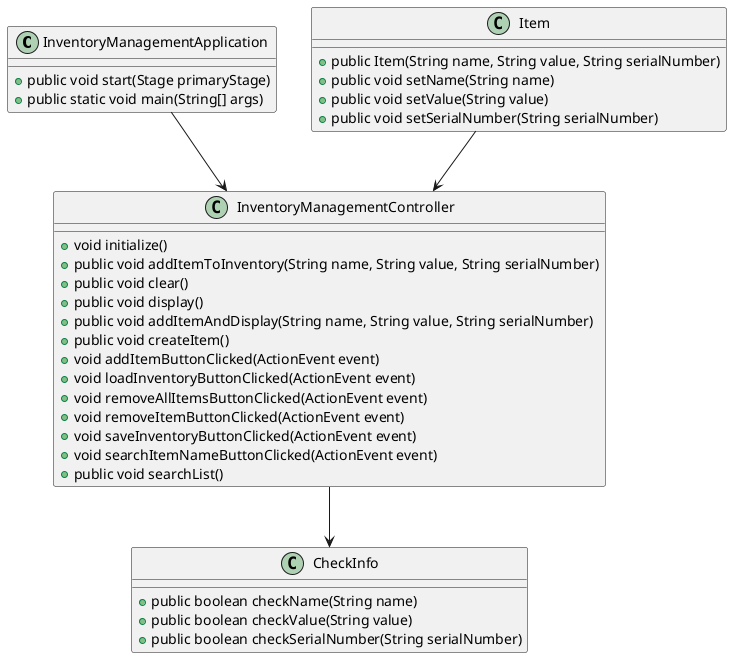@startuml

class InventoryManagementApplication
{
+public void start(Stage primaryStage)
+public static void main(String[] args)
}

class Item
{
+public Item(String name, String value, String serialNumber)
+public void setName(String name)
+public void setValue(String value)
+public void setSerialNumber(String serialNumber)
}

class CheckInfo
{
+public boolean checkName(String name)
+public boolean checkValue(String value)
+public boolean checkSerialNumber(String serialNumber)
}

class InventoryManagementController
{
+void initialize()
+public void addItemToInventory(String name, String value, String serialNumber)
+public void clear()
+public void display()
+public void addItemAndDisplay(String name, String value, String serialNumber)
+public void createItem()
+void addItemButtonClicked(ActionEvent event)
+void loadInventoryButtonClicked(ActionEvent event)
+void removeAllItemsButtonClicked(ActionEvent event)
+void removeItemButtonClicked(ActionEvent event)
+void saveInventoryButtonClicked(ActionEvent event)
+void searchItemNameButtonClicked(ActionEvent event)
+public void searchList()
}

InventoryManagementApplication -->InventoryManagementController
Item --> InventoryManagementController
InventoryManagementController --> CheckInfo


@enduml